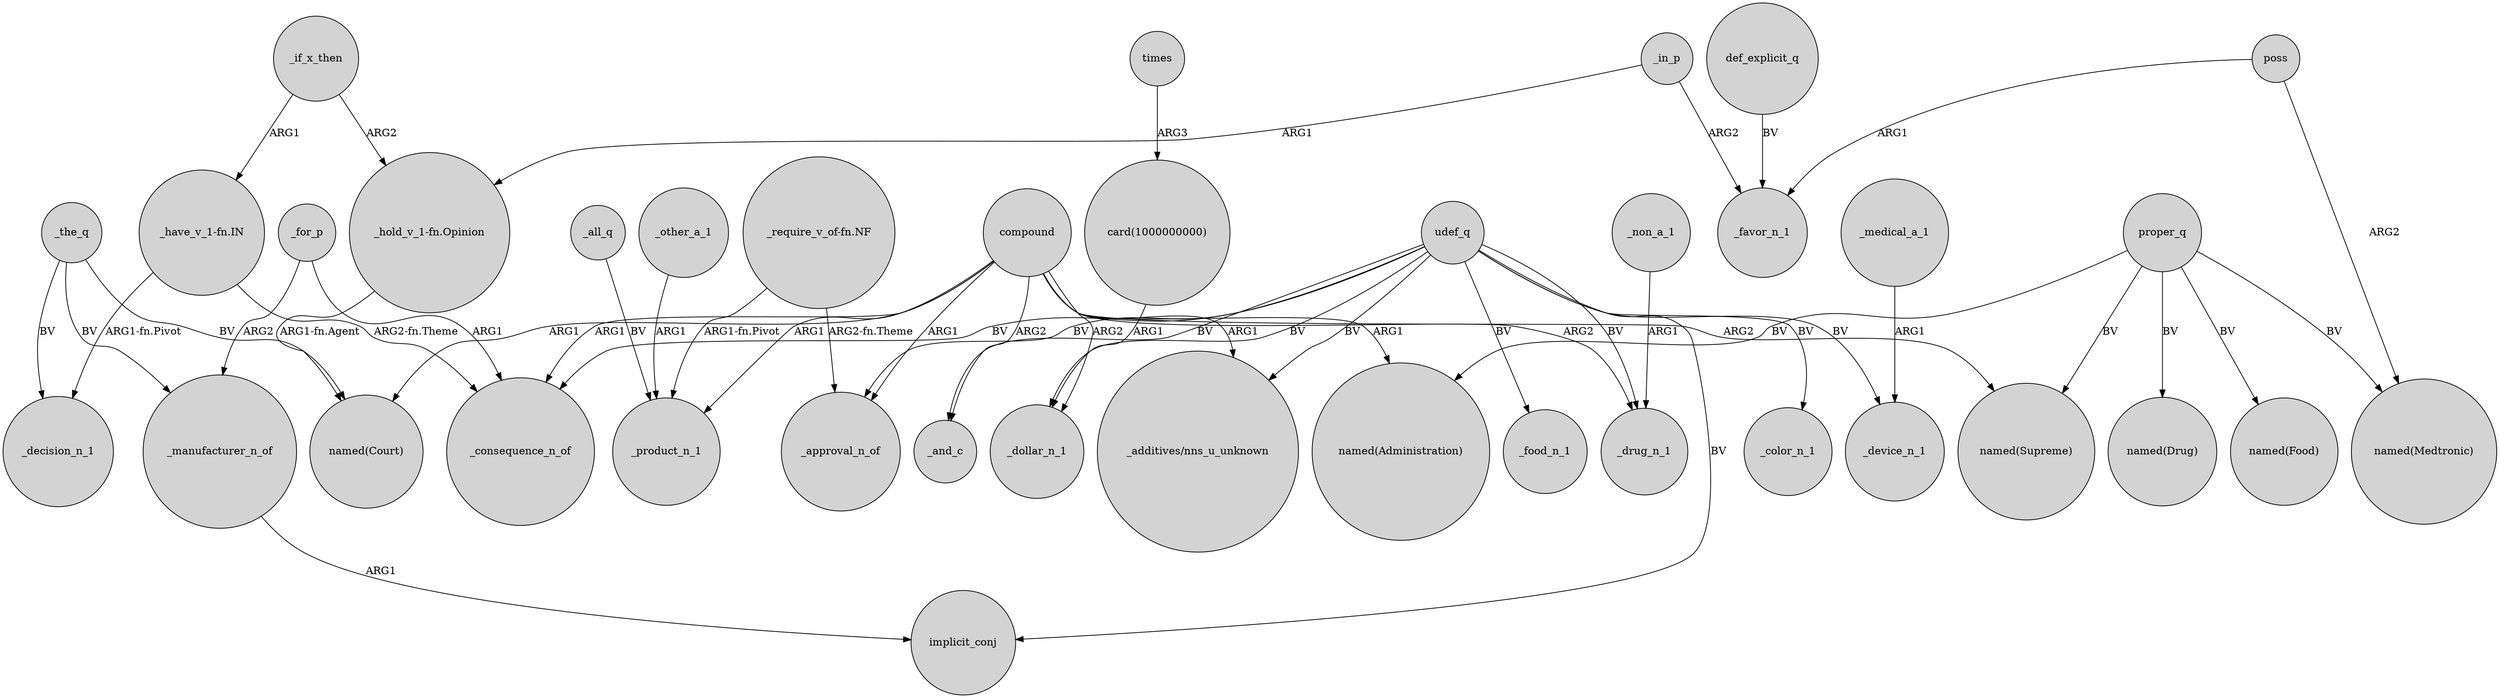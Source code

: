 digraph {
	node [shape=circle style=filled]
	_all_q -> _product_n_1 [label=BV]
	def_explicit_q -> _favor_n_1 [label=BV]
	compound -> _product_n_1 [label=ARG1]
	_in_p -> "_hold_v_1-fn.Opinion" [label=ARG1]
	proper_q -> "named(Drug)" [label=BV]
	udef_q -> _consequence_n_of [label=BV]
	_for_p -> _consequence_n_of [label=ARG1]
	proper_q -> "named(Food)" [label=BV]
	_the_q -> _decision_n_1 [label=BV]
	_for_p -> _manufacturer_n_of [label=ARG2]
	udef_q -> _color_n_1 [label=BV]
	_the_q -> "named(Court)" [label=BV]
	"_have_v_1-fn.IN" -> _decision_n_1 [label="ARG1-fn.Pivot"]
	udef_q -> "_additives/nns_u_unknown" [label=BV]
	_if_x_then -> "_hold_v_1-fn.Opinion" [label=ARG2]
	poss -> _favor_n_1 [label=ARG1]
	udef_q -> implicit_conj [label=BV]
	udef_q -> _food_n_1 [label=BV]
	proper_q -> "named(Medtronic)" [label=BV]
	_other_a_1 -> _product_n_1 [label=ARG1]
	udef_q -> _drug_n_1 [label=BV]
	"_require_v_of-fn.NF" -> _product_n_1 [label="ARG1-fn.Pivot"]
	proper_q -> "named(Administration)" [label=BV]
	times -> "card(1000000000)" [label=ARG3]
	_medical_a_1 -> _device_n_1 [label=ARG1]
	compound -> "named(Administration)" [label=ARG1]
	_if_x_then -> "_have_v_1-fn.IN" [label=ARG1]
	_manufacturer_n_of -> implicit_conj [label=ARG1]
	_non_a_1 -> _drug_n_1 [label=ARG1]
	"_have_v_1-fn.IN" -> _consequence_n_of [label="ARG2-fn.Theme"]
	compound -> _and_c [label=ARG2]
	compound -> "named(Supreme)" [label=ARG2]
	poss -> "named(Medtronic)" [label=ARG2]
	_the_q -> _manufacturer_n_of [label=BV]
	compound -> _consequence_n_of [label=ARG1]
	compound -> _approval_n_of [label=ARG1]
	compound -> _drug_n_1 [label=ARG2]
	proper_q -> "named(Supreme)" [label=BV]
	"_require_v_of-fn.NF" -> _approval_n_of [label="ARG2-fn.Theme"]
	"_hold_v_1-fn.Opinion" -> "named(Court)" [label="ARG1-fn.Agent"]
	_in_p -> _favor_n_1 [label=ARG2]
	"card(1000000000)" -> _dollar_n_1 [label=ARG1]
	udef_q -> _device_n_1 [label=BV]
	compound -> _dollar_n_1 [label=ARG2]
	udef_q -> _and_c [label=BV]
	udef_q -> _approval_n_of [label=BV]
	compound -> "named(Court)" [label=ARG1]
	udef_q -> _dollar_n_1 [label=BV]
	compound -> "_additives/nns_u_unknown" [label=ARG1]
}
